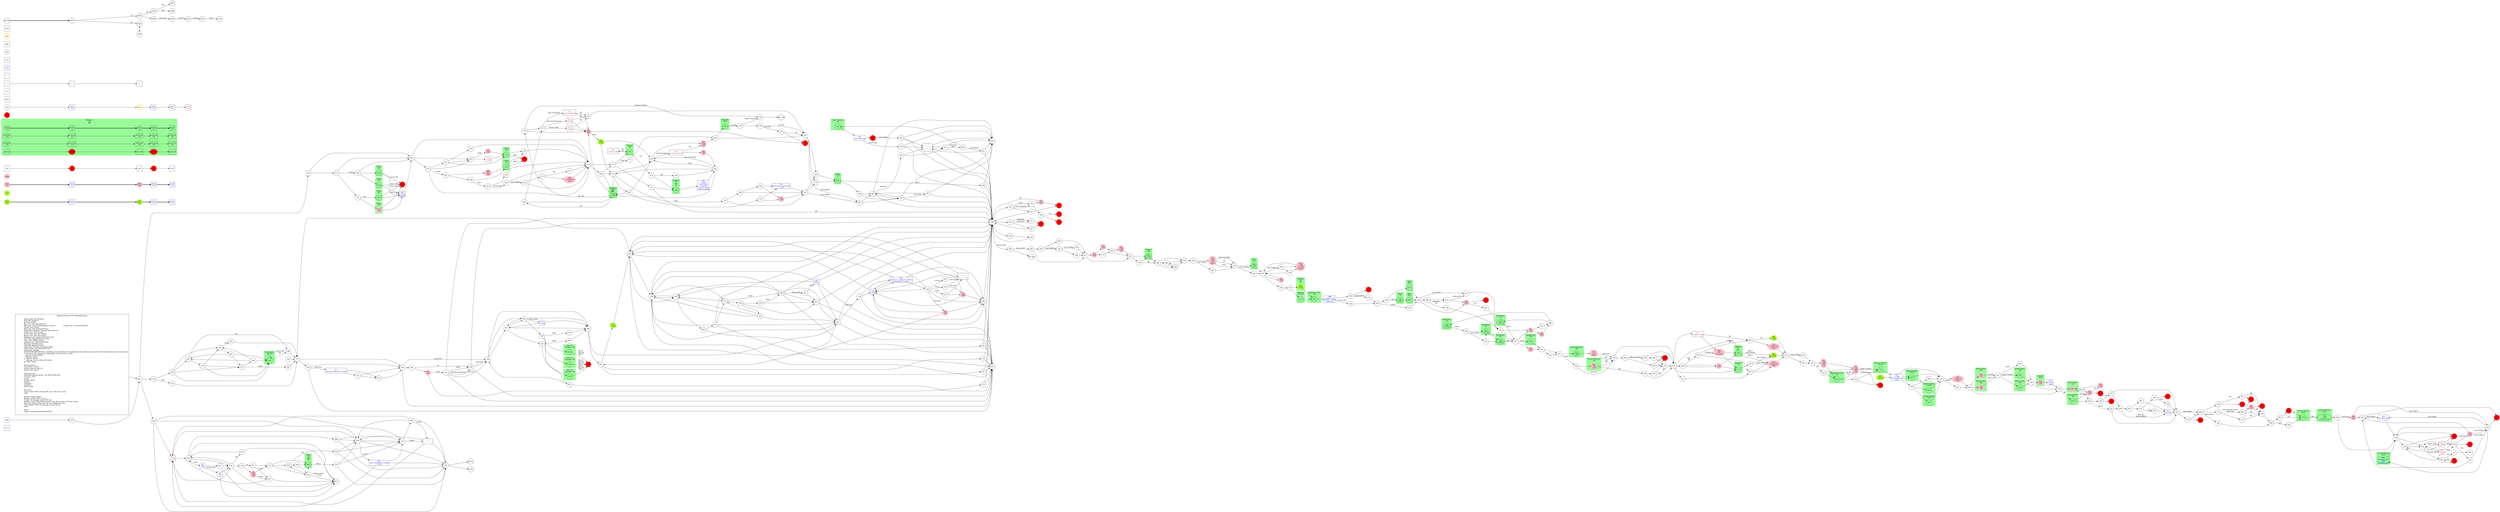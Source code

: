 digraph {
	rankdir=LR
	mclimit=50
	nodesep=.3
	ranksep=.4
	node [height=.7
		width=.7
		shape=ellipse
		margin=0]
	edge[weight=5]
	stylesheet="../style.css"
	
	subgraph ShopMenu {
		node [fontcolor = "purple" shape = "rect" margin = 0.1]
		menu
	}

	title [label = "Fighting Fantasy #29: Midnight Rogue\n\n \
		Light Green Fill: Benefits\l \
		Pink Fill: Penalties\l \
		Red Fill: Death\l \
		Blue Text: Key Items/Events\l \
		Red Text: Lost Items\Negative Eventsl \
		Orange Text: Codewords/Spells\l \
		Purple Text: Shops\l \
		Blue Line: Forced Items/Events\l \
		Light Blue Text/Line: Optional Items/Events\l \
		Purple Line: Dice Events\l \
		Green Line: Stat Test Passed\l \
		Brown Line: Stat Test Failed\l \
		Magenta Line: Combat Related Events\l \
		Grey Text: Riddle/Numeric Code\l \
		Grey Line: Hidden Option\l \
		Orange Line: Codewords/Spells\l \
		Red Line: Possible Error\l \
		Gold Fill: Required Nodes\l \
		Light Blue Fill: Recommended Nodes\l \
		Gold Outline: Recommended Path\l \
		Green Box: Combat\l \
		SK/ST/LK/AT/AR/TM/CW/CL: Skill/Stamina/Luck/Attack Strength/Attack Round/Time/Consecutive Win Round/Consecutive Lose Round\l \
		?: Chance of this happening, depending on instructions in text\l \
		*: Special Combat Rules\l \
		-: Negative Status\l \
		+: Positive Status\l \
		^: Damage can be reduced by items\l \
		@: Take 2 items\l\l \
		Starting Stats:\l \
		Initial Skill: 1d6+6\l \
		Initial Stamina: 2d6+12\l \
		Initial Luck: 1d6+6\l\l \
		Starting Gear:\l \
		skill/stamina/luck potion: +all SK/ST/LK&1ILK\l \
		10 meal: +4ST\l \
		sword\l \
		leather armor\l \
		lantern\l \
		tinderbox\l \
		backpack\l \
		2d6+6 gold\l\l \
		Key Items:\l \
		magic sword: After winning AR, get +1AT next round.\l \
		cmtt\l\l \
		Special Combat Rules:\l \
		Shadow: Same SK/ST as you.\l \
		Scitalis: No damage on first AR win.\l \
		Skeleton Lord: After Skeleton Lord wins AR, it gets +1AT next round.\l \
		Possessor Spirit: When lose AR, lose additional -1LK.\l \
		Giant Spider (304): No damage on first AR win.\l \
		rules\l\l \
		Notes:\l \
		Order: meal/gold/item/AT/SK/ST/LK\l \
		"
		shape = "box"
		margin = 0.1]
		
	subgraph Boost {
		node [style = "filled" color = "greenyellow"]
		boo1 [label = "\N\n text"]
		boo3 [label = "\N\n text"]
		048 [label = "\N\n +1LK"]
		094 [label = "\N\n +1LK"]
		215 [label = "\N\n +1LK"]
		247 [label = "\N\n +all SK"]
		366 [label = "\N\n +1LK"]
		381 [label = "\N\n +1LK"]
		bstt
	}

	subgraph Damage {
		node [style = "filled" color = "pink"]
		dam1 [label = "\N\n text"]
		dam3 [label = "\N\n text"]
		010 [label = "\N\n -2ST"]
		027 [label = "\N\n -1d(/2?)ST\n (LK)"]
		046 [label = "\N\n -2ST"]
		056 [label = "\N\n -1SK\n -2~4ST\n (4dST)"]
		128 [label = "\N\n -1d(/2?)ST\n (LK)"]
		140 [label = "\N\n -2ST"]
		145 [label = "\N\n -2ST"]
		157 [label = "\N\n -?ST\n (SKx?)"]
		165 [label = "\N\n -4ST"]
		192 [label = "\N\n -1SK\n -2ST\n -1LK"]
		199 [label = "\N\n -1SK\n -1ST"]
		202 [label = "\N\n -4ST"]
		204 [label = "\N\n -1SK\n -1ST"]
		209 [label = "\N\n -3ST"]
		220 [label = "\N\n -1d(/2?)ST\n (LK)"]
		235 [label = "\N\n -1SK"]
		241 [label = "\N\n -1ST"]
		245 [label = "\N\n -?ST\n -2AT"]
		249 [label = "\N\n -3AT?\n (!weapon)"]
		251 [label = "\N\n -1LK"]
		257 [label = "\N\n -1SK\n -1ST"]
		264 [label = "\N\n -2ST"]
		266 [label = "\N\n -2ST?\n (SK)"]
		267 [label = "\N\n -2ST\n -?ST\n (SKx?)"]
		282 [label = "\N\n -1ST"]
		285 [label = "\N\n -2ST"]
		287 [label = "\N\n -3ST"]
		297 [label = "\N\n -3ST"]
		304 [label = "\N\n -1ST"]
		311 [label = "\N\n -2ST"]
		313 [label = "\N\n -2ST"]
		330 [label = "\N\n -1LK"]
		348 [label = "\N\n -1ST"]
		356 [label = "\N\n -1d(/2?)ST\n (LK)"]
		360 [label = "\N\n -4ST"]
		371 [label = "\N\n -3ST"]
		375 [label = "\N\n -2ST"]
		389 [label = "\N\n -3ST"]
		390 [label = "\N\n -1ST"]
		391 [label = "\N\n -1ST"]
		393 [label = "\N\n -1SK\n -2ST\n -1LK"]
		ddgg
	}
	
	subgraph Death {
		node [style = "filled" color = "red"]
		ddt
		ddt2
		monddt
		monddt2
		018
		029
		036
		040
		042
		049
		051
		065
		107
		111
		137
		171
		175
		194
		212
		269
		296
		299
		312
		320
		329
		349
		370
		379
		380 [label = "\N\n -4ST"]
		ddtt
	}

	subgraph Key_Item {
		node [fontcolor = "blue" shape = "rect"]
		key1 [label = "\N\n info" tooltip = "info text"]
		key2 [label = "\N\n text"]
		key3 [label = "\N\n text"]
		key4 [fontcolor = "crimson" label = "\N\n -text"]
		boo2 [class = "bst" label = "\N\n text"]
		boo4 [class = "bst" label = "\N\n text"]
		boo5 [class = "bst" label = "\N\n text"]
		dam2 [class = "ddg" label = "\N\n text"]
		dam4 [class = "ddg" label = "\N\n text"]
		dam5 [class = "ddg" label = "\N\n text"]
		opt
		opt2 [class = "bst"]
		opt3 [class = "bst"]
		041 [label = "\N\n obsidian disc\n -2AT?\n (!stone axe)"]
		057 [label = "\N\n 2 gold\n dagger"]
		089 [label = "\N\n silver whistle"]
		143 [label = "\N\n 5 gold"]
		147 [label = "\N\n 1 gold"]
		168 [label = "\N\n 2 meal\n map"]
		185 [label = "\N\n R key"]
		196 [label = "\N\n 5 gold\n shortsword\n chair-leg\n 2 heavy chain\n rags (+sneak)"]
		208 [label = "\N\n obsidian disc"]
		211 [label = "\N\n black hooded cloat (+hide)"]
		234 [class = "bst" label = "\N\n rope & grapnel (+climb)\n +1LK"]
		242 [label = "\N\n brandy (+1 gold or +2STx3)\n painting (+2 gold)"]
		253 [label = "\N\n info" tooltip = "need 2 key, Brass keeps one"]
		288 [label = "\N\n magic sword\n helmet (+1SK)\n stone axe"]
		291 [class = "bst" label = "\N\n lock picks (+pick lock)\n +1LK"]
		323 [label = "\N\n 5 gold\n throwing knife\n wire"]
		364 [label = "\N\n info" tooltip = "Brass symbol coin, short and field street, just by field gate"]
		382 [label = "\N\n 2 meal"]
		kkyy
	}
	
	subgraph Key_Loss {
		node [fontcolor = "crimson" shape = "rect"]
		015 [label = "\N\n -rope & grapnel"]
		101 [label = "\N\n -1 gold"]
		125 [label = "\N\n -rope & grapnel"]
		166 [class = "ddg" label = "\N\n -sword (-3SK)"]
		263 [label = "\N\n -cloak"]
		308 [label = "\N\n -cloak"]
		309 [label = "\N\n -1 gold"]
		340 [label = "\N\n -chain"]
		373 [class = "ddg" label = "\N\n -sword (-3SK)"]
		397 [class = "ddg" label = "\N\n -item\n -4ST"]
		kkll
	}

	subgraph Key_Word {
		node [fontcolor = "grey" shape = "rect"]
		wrd1 [label = "\N\n text"]
		wrd2 [label = "\N\n text"]
		wrd3 [label = "\N\n text"]
		090 [label = "\N\n 10 gold\n L key\n Barrow Hill\n Brass2: 90" ]
		289 [label = "\N\n Brass3: 289" ]
		335 [label = "\N\n 20 gold\n Barrow Hill\n Brass1: 335" ]
		pwdd
	}
	
	subgraph Shop {
		node [fontcolor = "purple" shape = "rect"]
		shop1 [label = "\N\n text"]
		shpp
	}
	
	subgraph Combat {
		style = "filled" color = "palegreen"
		subgraph cluster_00 {
			label = "Monster\n 0/0\n 0/0"
			mon1 [label = "\N\n text"]
			mon2 [shape = "rect" class = "kky" label = "\N\n text"]
			mon3 [label = "\N\n text"]
			mon4 [shape = "rect" class = "kky" label = "\N\n text"]
			mon5 [shape = "rect" class = "kky" label = "\N\n text"]
			monboo1 [class = "bst" label = "\N\n text"]
			monboo2 [shape = "rect" class = "bst kky" label = "\N\n text"]
			monboo3 [class = "bst" label = "\N\n text"]
			monboo4 [shape = "rect" class = "bst kky" label = "\N\n text"]
			monboo5 [shape = "rect" class = "bst kky" label = "\N\n text"]
			mondam1 [class = "ddg" label = "\N\n text"]
			mondam2 [shape = "rect" class = "ddg kky" label = "\N\n text"]
			mondam3 [class = "ddg" label = "\N\n text"]
			mondam4 [shape = "rect" class = "ddg kky" label = "\N\n text"]
			mondam5 [shape = "rect" class = "ddg kky" label = "\N\n text"]
			monopt [shape = "rect" class = "bst kky"]
			monddt
			monopt2 [shape = "rect" class = "bst kky"]
			monddt2
			monopt3 [shape = "rect" class = "bst kky"]
		}
		
		subgraph cluster_01 {
			label = "Piranha\n 6/6"
			002 [label = "\N\n -1AT"]
		}
		
		subgraph cluster_02 {
			label = "Shapechanger\n 10/10"
			006
		}
		
		subgraph cluster_03 {
			label = "Wood Golem\n 8/6"
			010
		}
		
		subgraph cluster_04 {
			label = "Shadow*\n ?/?"
			011
		}
		
		subgraph cluster_05 {
			label = "Ghoul\n 8/7"
			019
		}
		
		subgraph cluster_06 {
			label = "Thug\n 7/6\n 6/6\n 5/7"
			028
		}
		
		subgraph cluster_07 {
			label = "Skeleton Lord*\n 8/6"
			031
		}
		
		subgraph cluster_08 {
			label = "Shapechanger\n 10/10"
			033
		}
		
		subgraph cluster_09 {
			label = "Ghoul\n 8/7"
			035
		}
		
		subgraph cluster_10 {
			label = "Ogre\n 8/10"
			037
		}
		
		subgraph cluster_11 {
			label = "Crystal Warrior\n 10/13"
			041
		}
		
		subgraph cluster_12 {
			label = "Scitalis*\n 8/10"
			046
		}
		
		subgraph cluster_13 {
			label = "Wood Golem\n 8/4"
			053
		}
		
		subgraph cluster_14 {
			label = "Footpad\n 8/6"
			078
		}
		
		subgraph cluster_15 {
			label = "Animated Corpse\n 5/6"
			082
		}
		
		subgraph cluster_16 {
			label = "Footpad\n 7/5\n 6/6\n 5/6"
			096
		}
		
		subgraph cluster_17 {
			label = "Jib-Jib\n 1/2"
			106
		}
		
		subgraph cluster_18 {
			label = "Ogre\n ?/?"
			114 [label = "\N\n -2AT?"]
		}
		
		subgraph cluster_19 {
			label = "Chest Creature\n 5/6"
			120
		}
		
		subgraph cluster_20 {
			label = "Poltergeist\n 6/-"
			121 [label = "\N\n -1EDG"]
		}
		
		subgraph cluster_21 {
			label = "Guard\n 6/6"
			131
		}
		
		subgraph cluster_22 {
			label = "Wood Golem\n 8/6"
			140
		}
		
		subgraph cluster_23 {
			label = "Posessor Spirit*\n 10/10"
			142
		}
		
		subgraph cluster_24 {
			label = "Poltergeist\n 6/-"
			152 [label = "\N\n -1EDG"]
		}
		
		subgraph cluster_25 {
			label = "Shadow*\n ?/-"
			154
		}
		
		subgraph cluster_26 {
			label = "Crystal Warrior\n 10/11"
			169 [label = "\N\n -2ST?\n (!stone axe)"]
		}
		
		subgraph cluster_27 {
			label = "Dog 7/7\n Servants 7/9"
			176
		}
		
		subgraph cluster_28 {
			label = "Crystal Warrior\n 10/13"
			178
		}
		
		subgraph cluster_29 {
			label = "Wood Golem\n 8/4"
			183
		}
		
		subgraph cluster_30 {
			label = "Giant Spider\n 7/8"
			207
		}
		
		subgraph cluster_31 {
			label = "Tangleweed\n 7/6"
			216
		}
		
		subgraph cluster_32 {
			label = "Guardsman\n 8/6 7/5"
			224
		}
		
		subgraph cluster_33 {
			label = "Gargoyle\n 9/10"
			225 [label = "\N\n -3AT"]
		}
		
		subgraph cluster_34 {
			label = "Ghoul\n 8/7"
			230
		}
		
		subgraph cluster_35 {
			label = "Skeleton\n 6/5 5/4"
			233
		}
		
		subgraph cluster_36 {
			label = "Unseen Monster\n 5/8"
			245
		}
		
		subgraph cluster_37 {
			label = "Dog 7/7\n Servants 7/9"
			254
		}
		
		subgraph cluster_38 {
			label = "Bats\n 5/12"
			280 [label = "\N\n -2AT"]
		}
		
		subgraph cluster_39 {
			label = "Giant Spider\n 7/8"
			304 [label = "\N*"]
		}
		
		subgraph cluster_40 {
			label = "Guard\n 6/4"
			310
		}
		
		subgraph cluster_41 {
			label = "Ghoul\n 8/7"
			313
		}
		
		subgraph cluster_42 {
			label = "Poltergeist\n 6/-"
			317 [label = "\N\n -1EDG"]
		}
		
		subgraph cluster_43 {
			label = "Ogre\n 8/12"
			328
		}
		
		subgraph cluster_44 {
			label = "Unseen Monster\n 5/8"
			331 [label = "\N\n -2AT"]
		}
		
		subgraph cluster_45 {
			label = "Dog 7/7\n Servants 7/9"
			336
		}
		
		subgraph cluster_46 {
			label = "Poltergeist\n 6/-"
			339 [label = "\N\n -1EDG"]
		}
		
		subgraph cluster_47 {
			label = "Skeleton\n 6/5\n 5/4"
			366
		}
		
		subgraph cluster_48 {
			label = "Shapechanger\n 10/10"
			367
		}
		
		subgraph cluster_49 {
			label = "Drawf\n 7/7\n 6/7\n 6/6"
			367
		}
		
		subgraph cluster_50 {
			label = "Gargoyle\n 9/10"
			395
		}
		
		cbtt
	}

	subgraph Optional {
		node [shape = "rect" class = "opt kky"]
		opt [class = "opt kky"]
		monopt [class = "opt kky"]
		opt2 [class = "opt kky"]
		monopt2 [class = "opt kky"]
		opt3 [class = "opt kky"]
		monopt3 [class = "opt kky"]
		optt
	}
	
	subgraph Path {
		node [class = "path" penwidth = 3 color = "gold"]
		txt2
		key2 [class = "path"]
		wrd2 [class = "path"]
		key3
		wrd3
		boo3 [class = "path"]
		boo4 [class = "path bst"]
		boo5
		dam3 [class = "path"]
		dam4 [class = "path ddg"]
		dam5
		monboo3 [class = "path bst"]
		monboo4 [class = "path bst kky"]
		monboo5
		mondam3 [class = "path ddg"]
		mondam4 [class = "path ddg kky"]
		mondam5
		mon3 [class = "path"]
		mon4 [class = "path kky"]
		ddt2 [class = "path"]
		opt3 [class = "path opt kky"]
		monddt2 [class = "path"]
		monopt3 [class = "path opt kky"]
		pptt
	}
	
	subgraph Required {
		node [shape = "rect" class = "req kky"]
		key3 [class = "req kky"]
		wrd3 [class = "req kky"]
		boo5 [class = "req kky"]
		dam5 [class = "req kky"]
		monboo5 [class = "req kky"]
		mondam5 [class = "req kky"]
		mon5 [class = "req kky"]
		400 [class = "req" shape = "octagon"]
	}
	
	subgraph Required2 {
		node [shape = "rect" class = "req2 kky"]
		req2 [class = "req2 kky"]
	}
	
	mon1 -> mon2 -> mon3 -> mon4 -> mon5 [penwidth = 3]
	boo1 -> boo2 -> boo3 -> boo4 -> boo5 [penwidth = 3]
	dam1 -> dam2 -> dam3 -> dam4 -> dam5 [penwidth = 3]
	txt1 -> key1 -> txt2 -> key2 -> key3 -> key4
	wrd1 -> wrd2 -> wrd3
	opt -> ddt -> opt2 -> ddt2 -> opt3
	monboo1 -> monboo2 -> monboo3 -> monboo4 -> monboo5
	mondam1 -> mondam2 -> mondam3 -> mondam4 -> mondam5
	monopt -> monddt -> monopt2 -> monddt2 -> monopt3

	myTitle -> z001 [penwidth = 3]
	z001 -> z002 [class = "dice" label = "1-3"]
	z001 -> z003 [class = "dice" label = "4-6"]
	z002 -> z004 [class = "pass" label = "LK"]
	z002 -> z005 [class = "fail"]
	z003 -> z006 [dir = "both"]
	z004 -> z007 [class = "req" label = "req"]
	z004 -> z008 [class = "opt" label = "-opt"]
	z005 -> z009 [class = "pwd" label = "password"]
	z009 -> z010 [class = "err" label = "error(?)"]
	z010 -> z011 [class = "cbt" label = "escape"]
	z011 -> z012 [class = "skl" label = "spell"]
	{
		rank = same
		z003
		z006
	}

	title -> 001
	001 -> 129
	001 -> 156
	001 -> 203
	002 -> 008
	003 -> 259 [class = "skl" label = "pick lock"]
	003 -> 163
	003 -> 156.1
	003 -> 144
	004 -> 015 [class = "req" label = "rope & grapple"]
	004 -> 257
	005 -> 094 [class = "pass" label = "LK"]
	005 -> 220 [class = "fail"]
	006 -> 155
	007 -> 129.1
	007 -> 276
	008 -> 294
	008 -> 346
	008 -> 383
	009 -> 026
	009 -> 117
	009 -> 387
	010 -> 123 [class = "cbt" label = "win AR"]
	011 -> 237
	012 -> 082
	012 -> 192
	013 -> 079
	014 -> 195
	014 -> 203.1
	015 -> 257 [class = "pass" label = "SK"]
	015 -> 209 [class = "fail"]
	016 -> 146
	016 -> 391
	017 -> 210
	018
	019 -> 171 [class = "cbt" label = "lose 4 AR"]
	019 -> 057
	020 -> 208 [class = "skl" label = "pick pocket"]
	020 -> 049
	021 -> 090
	021 -> 156.1
	021 -> 144
	022 -> 307
	022 -> 141 [class = "skl" label = "pick lock"]
	022 -> 141 [class = "req" label = "lock-picks"]
	023 -> 142 [class = "req" label = "magic weapon"]
	023 -> 111
	024 -> 324 [class = "skl" label = "pick lock"]
	024 -> 245
	025 -> 084
	026 -> 234 [class = "opt" label = "-1 gold"]
	026 -> 309
	026 -> 117
	026 -> 387
	027 -> 191
	028 -> 332 [class = "cbt" label = "AR>3"]
	029
	030 -> 132 [class = "skl" label = "spot hidden"]
	030 -> 206
	031 -> 288
	032 -> 211 [class = "skl" label = "pick lock"]
	032 -> 384
	032 -> 129.1
	033 -> 155
	034 -> 228
	034 -> 252
	035 -> 171 [class = "cbt" label = "lose 4 AR"]
	035 -> 057
	036
	037 -> 342
	038 -> 205 [class = "pass" label = "SK-1"]
	038 -> 310 [class = "fail"]
	039 -> 302
	040
	041 -> 316
	042
	043 -> 348
	043 -> 303 [class = "skl" label = "spot hidden"]
	043 -> 198
	044 -> 177
	045 -> 215
	045 -> 110
	045 -> 281
	046 -> 168
	047 -> 255
	047 -> 368
	047 -> 062
	048 -> 159
	048 -> 004
	049
	050 -> 060
	050 -> 201
	051
	052 -> 314 [class = "skl" label = "spot hidden"]
	052 -> 212
	053 -> 136
	054 -> 090
	054 -> 156.1
	054 -> 144
	055 -> 335
	056 -> 043
	057 -> 246
	058 -> 139 [class = "pass" label = "pick lock\n SK"]
	058 -> 221 [class = "fail"]
	058 -> 221
	059 -> 126 [class = "skl" label = "spot hidden"]
	059 -> 317
	060 -> 129.1
	060 -> 144
	061 -> 225
	061 -> 004
	061 -> 119
	062 -> 147 [class = "skl" label = "pick pocket"]
	062 -> 109
	062 -> 368
	062 -> 047
	063 -> 190 [class = "pass" label = "SK"]
	063 -> 390 [class = "fail"]
	064 -> 289 [class = "opt" label = "-2 gold"]
	064 -> 309
	064 -> 026
	064 -> 387
	065
	066 -> 026
	066 -> 117
	066 -> 387
	067 -> 381 [class = "skl" label = "spot hidden"]
	067 -> 027
	068 -> 121
	068 -> 339
	069 -> 362 [class = "req" label = "map"]
	069 -> 081
	070 -> 050
	070 -> 277
	070 -> 076
	071 -> 227 [class = "req" label = "5 gold"]
	071 -> 112
	072 -> 226
	073 -> 125 [class = "req" label = "rope & grapnel"]
	073 -> 263 [class = "req" label = "black hooded cloak"]
	073 -> 340 [class = "req" label = "heavy chain"]
	074 -> 326 [class = "skl" label = "sneak"]
	074 -> 372
	074 -> 345
	074 -> 210
	075 -> 358 [class = "skl" label = "sneak"]
	075 -> 127
	075 -> 246
	076 -> 070
	076 -> 277
	076 -> 321
	076 -> 144
	076 -> 129.1
	077 -> 301
	077 -> 287
	078 -> 166 [class = "fail" label = "1+1\n LK"]
	078 -> 218 [class = "cbt" label = "win"]
	079 -> 241
	079 -> 351
	080 -> 159
	080 -> 225
	080 -> 271
	081 -> 178 [class = "pass" label = "LK"]
	081 -> 370 [class = "fail"]
	082 -> 192 [class = "cbt" label = "win AR\n flee"]
	082 -> 023
	083 -> 106
	084 -> 010
	084 -> 140
	084 -> 374
	085 -> 184 [class = "pass" label = "hide\n SK"]
	085 -> 311 [class = "fail"]
	085 -> 311
	086 -> 033
	086 -> 229 [class = "pass" label = "SK"]
	086 -> 367 [class = "fail"]
	087 -> 214 [class = "pass" label = "SK"]
	087 -> 380 [class = "fail"]
	088 -> 197 [class = "skl" label = "pick pocket"]
	088 -> 160
	088 -> 115
	089 -> 054 [class = "skl" label = "secret sign"]
	089 -> 349
	090 -> 377
	090 -> 156.1
	090 -> 144
	091 -> 190 [class = "pass" label = "SK"]
	091 -> 107 [class = "fail"]
	092 -> 034 [class = "req" label = "killed monster"]
	092 -> 200
	093 -> 153 [class = "skl" label = "spot hidden"]
	093 -> 210
	094 -> 191
	095 -> 368
	096 -> 196
	097 -> 188 [class = "pass" label = "SK"]
	097 -> 162 [class = "fail"]
	098 -> 136
	099 -> 360 [class = "skl" label = "pick lock"]
	099 -> 316
	100 -> 077
	101 -> 131
	102 -> 300
	103 -> 384
	103 -> 318
	104 -> 273 [class = "req" label = "L key"]
	104 -> 124 [class = "req" label = "R key"]
	104 -> 055 [class = "req" label = "L+R key"]
	104 -> 165 [class = "skl" label = "pick lock"]
	104 -> 143
	104 -> 325
	104 -> 306
	105 -> 177
	106 -> 398
	106 -> 388 [class = "cbt" label = "AR>1"]
	107
	108 -> 238 [class = "pass" label = "LK"]
	108 -> 375 [class = "fail"]
	109 -> 007
	109 -> 336
	109 -> 170 [class = "skl" label = "hide"]
	109 -> 254
	110 -> 129.1
	110 -> 144
	111
	112 -> 028
	112 -> 333
	112 -> 283
	113 -> 067
	114 -> 328
	115 -> 063 [class = "req" label = "black hooded cloak/\n goot rags"]
	115 -> 172
	116 -> 238 [class = "skl" label = "climb"]
	116 -> 238 [class = "req" label = "climbing equipment"]
	116 -> 276 [class = "skl" label = "pick lock"]
	116 -> 129.1
	116 -> 144
	117 -> 289 [class = "opt" label = "-2 gold"]
	117 -> 064
	118 -> 182 [class = "skl" label = "spot hidden"]
	118 -> 020
	119 -> 330
	119 -> 291
	120 -> 089
	121 -> 351 [class = "cbt" label = "AR>1"]
	122 -> 177
	123 -> 053 [class = "req" label = "magic weapon"]
	123 -> 098 [class = "req" label = "torch"]
	123 -> 183
	124 -> 335 [class = "skl" label = "pick lock"]
	124 -> 202
	125 -> 232 [class = "pass" label = "SK"]
	125 -> 389 [class = "fail"]
	126 -> 317
	126 -> 152
	127 -> 035 [class = "pass" label = "SK"]
	127 -> 313 [class = "fail"]
	128 -> 084
	129 -> 075
	129 -> 246
	130 -> 269
	130 -> 292
	131 -> 299 [class = "cbt" label = "AR>3"]
	131 -> 337
	132 -> 100 [class = "skl" label = "secret sign"]
	132 -> 344
	133 -> 158 [class = "req" label = "magic weapon"]
	133 -> 180
	134 -> 143
	134 -> 242
	134 -> 306
	135 -> 177
	136 -> 046
	136 -> 374
	137
	138 -> 315
	138 -> 193
	138 -> 261
	139 -> 079
	140 -> 123 [class = "cbt" label = "AR>1"]
	141 -> 137
	142 -> 323
	143 -> 242
	143 -> 306
	143 -> 325
	144 -> 369
	144 -> 022
	144 -> 167
	144 -> 284 [class = "req" label = "Barrow Hill"]
	145 -> 182 [class = "skl" label = "spot hidden"]
	145 -> 020
	146 -> 018 [class = "pass" label = "LK"]
	146 -> 329 [class = "fail"]
	147 -> 368
	147 -> 047
	148 -> 008 [class = "pass" label = "SK"]
	148 -> 002 [class = "fail"]
	149 -> 135 [class = "pass" label = "LK"]
	149 -> 347 [class = "fail"]
	150 -> 366
	150 -> 233
	151 -> 144 [class = "pass" label = "SK"]
	151 -> 096 [class = "fail"]
	152 -> 351 [class = "cbt" label = "AR>3"]
	153 -> 173
	153 -> 210
	154 -> 381 [class = "skl" label = "AR>3\n spot hidden"]
	154 -> 027 [class = "cbt" label = "AR>3"]
	155 -> 025 [class = "skl" label = "sneak"]
	155 -> 128
	156 -> 122 [class = "skl" label = "hide"]
	156 -> 293
	157 -> 324 [class = "skl" label = "pick lock"]
	157 -> 324 [class = "pass" label = "SK"]
	158 -> 001.158
	159 -> 225
	159 -> 004
	159 -> 179 [class = "skl" label = "hide"]
	159 -> 061
	160 -> 091 [class = "pass" label = "SK"]
	160 -> 040 [class = "fail"]
	161 -> 352
	162 -> 327
	162 -> 149
	162 -> 224
	163 -> 187 [class = "skl" label = "pick lock"]
	163 -> 003
	163 -> 156.1
	163 -> 144
	164 -> 056
	164 -> 043
	165 -> 143
	165 -> 306
	165 -> 325
	166 -> 078
	167 -> 223
	167 -> 016 [class = "skl" label = "climb"]
	167 -> 016 [class = "opt" label = "rope & grapnel"]
	168 -> 374
	169 -> 099
	170 -> 368
	171
	172 -> 190 [class = "pass" label = "SK"]
	172 -> 107 [class = "fail"]
	173 -> 017 [class = "pass" label = "SK"]
	173 -> 356 [class = "fail"]
	174 -> 252
	175
	176 -> 194 [class = "cbt" label = "AR>3/\n kill dog\n AR>1"]
	177 -> 384
	177 -> 032
	178 -> 169 [class = "cbt" label = "AR>1"]
	179 -> 298
	179 -> 350
	180 -> 243 [class = "cbt" label = "lose AR"]
	180 -> 354 [class = "cbt" label = "win AR"]
	181 -> 090
	181 -> 156.1
	181 -> 144
	182 -> 041
	182 -> 208 [class = "skl" label = "pick pocket"]
	182 -> 049
	182 -> 316
	183 -> 136
	184 -> 005 [class = "pass" label = "-weapon\n SK"]
	184 -> 249 [class = "fail" label = "-weapon"]
	184 -> 067
	185 -> 070
	185 -> 076
	185 -> 321
	185 -> 129.1
	185 -> 144
	186 -> 334
	186 -> 252
	187 -> 003
	187 -> 156.1
	187 -> 144
	188 -> 177
	189 -> 106
	190 -> 069
	191 -> 039 [class = "skl" label = "secret sign"]
	191 -> 231
	192 -> 142 [class = "req" label = "magic weapon"]
	192 -> 111
	193 -> 261
	193 -> 396 [class = "skl" label = "hide"]
	194
	195 -> 278
	195 -> 203.1
	195 -> 364 [class = "pass" label = "-gold"]
	195 -> 066 [class = "fail"]
	196 -> 386
	197 -> 069
	198 -> 150
	199 -> 227 [class = "req" label = "-5 gold"]
	199 -> 112
	200 -> 174 [class = "pass" label = "LK"]
	200 -> 065 [class = "fail"]
	201 -> 076
	201 -> 277
	201 -> 321
	201 -> 144
	201 -> 129.1
	202 -> 143
	202 -> 306
	202 -> 325
	203 -> 309
	203 -> 026
	203 -> 117
	203 -> 387
	204 -> 301
	205 -> 093 [class = "skl" label = "secret sign"]
	205 -> 262
	206 -> 077
	207 -> 285 [class = "cbt" label = "lose AR"]
	207 -> 353
	208 -> 316
	209 -> 386
	210 -> 080
	210 -> 271
	211 -> 103
	211 -> 318
	212
	213 -> 290
	213 -> 341
	214 -> 400
	215 -> 325
	216 -> 236
	217 -> 278
	217 -> 203.1
	218 -> 244 [class = "pass" label = "SK"]
	218 -> 096 [class = "fail"]
	219 -> 248
	220 -> 191
	221 -> 013 [class = "skl" label = "pick pocket"]
	221 -> 264
	222 -> 359
	222 -> 274
	223 -> 036
	223 -> 144
	224 -> 224
	224 -> 188 [class = "cbt" label = "win/tie AR\n flee"]
	225 -> 319 [class = "cbt" label = "win AR"]
	225 -> 365 [class = "pass" label = "SK"]
	225 -> 389 [class = "fail"]
	226 -> 395
	226 -> 354
	227 -> 195
	227 -> 203.1
	228 -> 174 [class = "pass" label = "LK"]
	228 -> 065 [class = "fail"]
	229 -> 155
	230 -> 171 [class = "cbt" label = "lose 4 AR"]
	230 -> 057
	231 -> 302
	232 -> 354
	233 -> 031
	234 -> 309
	234 -> 117
	234 -> 387
	235 -> 304
	236 -> 352
	236 -> 161
	237 -> 381 [class = "skl" label = "spot hidden"]
	237 -> 027
	238 -> 276 [class = "skl" label = "pick lock"]
	238 -> 129.1
	238 -> 144
	239 -> 341
	240 -> 363 [class = "req" label = "silver whistle"]
	240 -> 280
	241 -> 355
	241 -> 282
	242 -> 143
	242 -> 104
	242 -> 325
	242 -> 306
	243 -> 354 [class = "pass" label = "LK"]
	243 -> 175 [class = "fail"]
	244 -> 386
	245 -> 186 [class = "pass" label = "SK"]
	245 -> 324 [class = "cbt" label = "win\n SK"]
	246 -> 074
	246 -> 345
	246 -> 210
	247 -> 323
	248 -> 204
	248 -> 301
	249 -> 011
	249 -> 154
	250 -> 382
	251 -> 131
	252 -> 011
	252 -> 154
	252 -> 373
	252 -> 085
	252 -> 113
	253 -> 278
	253 -> 203.1
	254 -> 194 [class = "cbt" label = "AR>3/\n kill dog\n AR>1"]
	255 -> 095 [class = "skl" label = "sneak"]
	255 -> 176
	256 -> 037
	256 -> 114 [class = "skl" label = "hide"]
	257 -> 226
	258 -> 028
	258 -> 283
	259 -> 090
	259 -> 377
	260 -> 275
	261 -> 129.1
	261 -> 144
	262 -> 210
	263 -> 232 [class = "pass" label = "SK"]
	263 -> 389 [class = "fail"]
	264 -> 305 [class = "pass" label = "LK"]
	264 -> 379 [class = "fail"]
	265 -> 290
	265 -> 341
	266 -> 131
	267 -> 240 [class = "skl" label = "climb"]
	267 -> 240 [class = "req" label = "rope & grapple"]
	267 -> 240 [class = "pass" label = "SK"]
	268 -> 097
	268 -> 149
	268 -> 224
	269
	270 -> 210
	271 -> 151
	271 -> 078
	271 -> 072 [class = "skl" label = "climb"]
	272 -> 129.1
	272 -> 144
	273 -> 335 [class = "skl" label = "pick lock"]
	273 -> 202
	274 -> 250 [class = "pass" label = "LK"]
	274 -> 394 [class = "fail"]
	275 -> 001
	276 -> 047
	276 -> 062
	276 -> 368
	277 -> 396 [class = "skl" label = "sneak"]
	277 -> 138
	278 -> 195
	278 -> 203.1
	278 -> 014 [class = "pass" label = "SK"]
	278 -> 376 [class = "fail"]
	279 -> 342
	280 -> 043
	281 -> 129.1
	281 -> 144
	282 -> 068
	283 -> 203.1 [class = "opt" label = "-magic potion/\n -5 meal"]
	283 -> 028
	283 -> 333
	284 -> 392 [class = "pwd" label = "barrow hill"]
	284 -> 001.284
	285 -> 235 [class = "pass" label = "ST"]
	285 -> 312 [class = "fail"]
	286 -> 240
	287 -> 219
	287 -> 371
	288 -> 102 [class = "skl" label = "secret sign"]
	288 -> 052
	289 -> 309
	289 -> 026
	289 -> 387
	290 -> 382 [class = "pass" label = "SK(+2?)\n (spot hidden)"]
	290 -> 222 [class = "fail"]
	291 -> 350
	292 -> 087 [class = "req" label = "obsidian disc"]
	292 -> 308 [class = "req" label = "black cloak"]
	292 -> 397
	293 -> 149
	293 -> 327
	293 -> 097
	293 -> 224
	294 -> 346
	294 -> 383
	295 -> 021 [class = "skl" label = "spot hidden"]
	295 -> 120
	296
	297 -> 236
	298 -> 385
	298 -> 350
	299
	300 -> 279 [class = "skl" label = "sneak"]
	300 -> 256
	301 -> 002
	301 -> 148
	302 -> 012 [class = "pass" label = "SK"]
	302 -> 393 [class = "fail"]
	303 -> 056
	303 -> 164
	304 -> 285 [class = "cbt" label = "lose AR"]
	304 -> 353
	305 -> 079
	306 -> 144
	306 -> 129.1
	307 -> 144
	307 -> 137
	308 -> 269
	308 -> 130
	308 -> 292
	308 -> 338 [class = "opt" label = "-2LK"]
	309 -> 195
	309 -> 278
	310 -> 299 [class = "cbt" label = "AR>3"]
	310 -> 337
	311 -> 011
	311 -> 154
	312
	313 -> 171 [class = "cbt" label = "lose 3 AR"]
	313 -> 057
	314 -> 300
	315 -> 070
	315 -> 076
	315 -> 321
	315 -> 277
	316 -> 269
	316 -> 130
	316 -> 292
	317 -> 152 [class = "pass" label = "SK"]
	318 -> 384
	319 -> 158 [class = "opt" label = "magical weapon"]
	319 -> 073
	319 -> 389
	320
	321 -> 134 [class = "skl" label = "pick lock"]
	321 -> 045
	321 -> 129.1
	321 -> 144
	322 -> 144
	323 -> 006
	323 -> 006
	323 -> 086
	323 -> 155
	324 -> 092
	324 -> 252
	325 -> 177
	325 -> 070
	325 -> 076
	326 -> 038
	326 -> 266
	327 -> 044 [class = "pass" label = "-gold"]
	327 -> 268 [class = "fail"]
	328 -> 342
	329
	330 -> 350
	331 -> 157
	332 -> 026
	332 -> 117
	332 -> 387
	333 -> 009 [class = "pass" label = "SK"]
	333 -> 258 [class = "fail"]
	334 -> 174 [class = "pass" label = "LK"]
	334 -> 065 [class = "fail"]
	335 -> 143
	335 -> 306
	335 -> 325
	336 -> 194 [class = "cbt" label = "AR>3/\n kill dog\n AR>1"]
	337 -> 210
	338 -> 145 [class = "skl" label = "pick lock"]
	338 -> 118 [class = "pass" label = "SK"]
	338 -> 029 [class = "fail"]
	339 -> 059 [class = "cbt" label = "AR>3"]
	340 -> 232 [class = "pass" label = "SK"]
	340 -> 389 [class = "fail"]
	341 -> 088 [class = "skl" label = "spot hidden"]
	341 -> 378
	342 -> 013 [class = "skl" label = "pick pocket"]
	342 -> 264
	342 -> 058
	343 -> 286 [class = "skl" label = "spot hidden"]
	343 -> 267
	344 -> 077
	345 -> 251 [class = "pass" label = "-gold"]
	345 -> 101 [class = "fail"]
	346 -> 294
	346 -> 383
	347 -> 097
	347 -> 224
	347 -> 327
	348 -> 043
	349 -> 181 [class = "skl" label = "spot hidden"]
	350 -> 357 [class = "skl" label = "spot hidden"]
	350 -> 189
	350 -> 083
	351 -> 216 [class = "skl" label = "climb"]
	351 -> 297
	351 -> 241
	352 -> 024 [class = "skl" label = "sneak"]
	352 -> 331
	353 -> 265 [class = "skl" label = "climb"]
	353 -> 399
	354 -> 083
	354 -> 189
	354 -> 357 [class = "skl" label = "spot hidden"]
	355 -> 068
	356 -> 210
	357 -> 003
	357 -> 163
	358 -> 246
	358 -> 230
	358 -> 019
	359 -> 382
	360 -> 182 [class = "skl" label = "spot hidden"]
	360 -> 020
	361 -> 185 [class = "pass" label = "SK"]
	361 -> 261 [class = "fail"]
	362 -> 178
	363 -> 043
	364 -> 253 [class = "skl" label = "secret sign"]
	364 -> 217
	365 -> 225
	365 -> 073
	366 -> 031
	367 -> 155
	368 -> 321
	368 -> 045
	369 -> 322
	370 -> 178 [class = "pass" label = "LK"]
	371 -> 248
	372 -> 131
	372 -> 345
	372 -> 270
	373 -> 005 [class = "pass" label = "SK"]
	373 -> 249 [class = "fail"]
	374 -> 207 [class = "pass" label = "SK"]
	374 -> 304 [class = "fail"]
	375 -> 116 [class = "skl" label = "hide"]
	375 -> 272
	376 -> 071 [class = "pass" label = "LK"]
	376 -> 199 [class = "fail"]
	377 -> 295 [class = "pass" label = "pick lock\n SK-2"]
	377 -> 090
	377 -> 156.1
	377 -> 144
	378 -> 088 [class = "pass" label = "LK"]
	378 -> 042 [class = "fail"]
	379
	380 -> 087 [class = "pass" label = "LK"]
	381 -> 191
	382 -> 341
	383 -> 343
	384 -> 276 [class = "skl" label = "pick lock"]
	384 -> 108
	384 -> 129.1
	385 -> 330
	385 -> 291
	386 -> 159
	386 -> 225
	386 -> 004 [class = "skl" label = "climb"]
	386 -> 004 [class = "req" label = "rope & grapnel"]
	387 -> 156.2
	387 -> 129.2
	388 -> 156.1
	388 -> 144
	389 -> 048 [class = "skl" label = "hide"]
	389 -> 175
	390 -> 190 [class = "pass" label = "SK"]
	390 -> 051 [class = "fail"]
	391 -> 144 [class = "pass" label = "SK"]
	391 -> 036 [class = "fail"]
	392 -> 030
	392 -> 077
	393 -> 082
	393 -> 192
	394 -> 239 [class = "skl" label = "climb"]
	394 -> 296
	395 -> 133 [class = "cbt" label = "win AR"]
	396 -> 361 [class = "skl" label = "pick pocket"]
	396 -> 261
	396 -> 070
	396 -> 076
	396 -> 321
	396 -> 129.1
	396 -> 144
	397 -> 269
	397 -> 130
	397 -> 292
	397 -> 338 [class = "opt" label = "-2LK"]
	398 -> 003
	398 -> 163
	399 -> 213 [class = "pass" label = "LK"]
	399 -> 320 [class = "fail"]
	400

/*
	001 [fontsize=25]
	002 [fontsize=25]
	003 [fontsize=25]
	004 [fontsize=25]
	005 [fontsize=25]
	006 [fontsize=25]
	007 [fontsize=25]
	008 [fontsize=25]
	009 [fontsize=25]
	010 [fontsize=25]
	011 [fontsize=25]
	012 [fontsize=25]
	013 [fontsize=25]
	014 [fontsize=25]
	015 [fontsize=25]
	016 [fontsize=25]
	017 [fontsize=25]
	018 [fontsize=25]
	019 [fontsize=25]
	020 [fontsize=25]
	021 [fontsize=25]
	022 [fontsize=25]
	023 [fontsize=25]
	024 [fontsize=25]
	025 [fontsize=25]
	026 [fontsize=25]
	027 [fontsize=25]
	028 [fontsize=25]
	029 [fontsize=25]
	030 [fontsize=25]
	031 [fontsize=25]
	032 [fontsize=25]
	033 [fontsize=25]
	034 [fontsize=25]
	035 [fontsize=25]
	036 [fontsize=25]
	037 [fontsize=25]
	038 [fontsize=25]
	039 [fontsize=25]
	040 [fontsize=25]
	041 [fontsize=25]
	042 [fontsize=25]
	043 [fontsize=25]
	044 [fontsize=25]
	045 [fontsize=25]
	046 [fontsize=25]
	047 [fontsize=25]
	048 [fontsize=25]
	049 [fontsize=25]
	050 [fontsize=25]
	051 [fontsize=25]
	052 [fontsize=25]
	053 [fontsize=25]
	054 [fontsize=25]
	055 [fontsize=25]
	056 [fontsize=25]
	057 [fontsize=25]
	058 [fontsize=25]
	059 [fontsize=25]
	060 [fontsize=25]
	061 [fontsize=25]
	062 [fontsize=25]
	063 [fontsize=25]
	064 [fontsize=25]
	065 [fontsize=25]
	066 [fontsize=25]
	067 [fontsize=25]
	068 [fontsize=25]
	069 [fontsize=25]
	070 [fontsize=25]
	071 [fontsize=25]
	072 [fontsize=25]
	073 [fontsize=25]
	074 [fontsize=25]
	075 [fontsize=25]
	076 [fontsize=25]
	077 [fontsize=25]
	078 [fontsize=25]
	079 [fontsize=25]
	080 [fontsize=25]
	081 [fontsize=25]
	082 [fontsize=25]
	083 [fontsize=25]
	084 [fontsize=25]
	085 [fontsize=25]
	086 [fontsize=25]
	087 [fontsize=25]
	088 [fontsize=25]
	089 [fontsize=25]
	090 [fontsize=25]
	091 [fontsize=25]
	092 [fontsize=25]
	093 [fontsize=25]
	094 [fontsize=25]
	095 [fontsize=25]
	096 [fontsize=25]
	097 [fontsize=25]
	098 [fontsize=25]
	099 [fontsize=25]
	100 [fontsize=25]
	101 [fontsize=25]
	102 [fontsize=25]
	103 [fontsize=25]
	104 [fontsize=25]
	105 [fontsize=25]
	106 [fontsize=25]
	107 [fontsize=25]
	108 [fontsize=25]
	109 [fontsize=25]
	110 [fontsize=25]
	111 [fontsize=25]
	112 [fontsize=25]
	113 [fontsize=25]
	114 [fontsize=25]
	115 [fontsize=25]
	116 [fontsize=25]
	117 [fontsize=25]
	118 [fontsize=25]
	119 [fontsize=25]
	120 [fontsize=25]
	121 [fontsize=25]
	122 [fontsize=25]
	123 [fontsize=25]
	124 [fontsize=25]
	125 [fontsize=25]
	126 [fontsize=25]
	127 [fontsize=25]
	128 [fontsize=25]
	129 [fontsize=25]
	130 [fontsize=25]
	131 [fontsize=25]
	132 [fontsize=25]
	133 [fontsize=25]
	134 [fontsize=25]
	135 [fontsize=25]
	136 [fontsize=25]
	137 [fontsize=25]
	138 [fontsize=25]
	139 [fontsize=25]
	140 [fontsize=25]
	141 [fontsize=25]
	142 [fontsize=25]
	143 [fontsize=25]
	144 [fontsize=25]
	145 [fontsize=25]
	146 [fontsize=25]
	147 [fontsize=25]
	148 [fontsize=25]
	149 [fontsize=25]
	150 [fontsize=25]
	151 [fontsize=25]
	152 [fontsize=25]
	153 [fontsize=25]
	154 [fontsize=25]
	155 [fontsize=25]
	156 [fontsize=25]
	157 [fontsize=25]
	158 [fontsize=25]
	159 [fontsize=25]
	160 [fontsize=25]
	161 [fontsize=25]
	162 [fontsize=25]
	163 [fontsize=25]
	164 [fontsize=25]
	165 [fontsize=25]
	166 [fontsize=25]
	167 [fontsize=25]
	168 [fontsize=25]
	169 [fontsize=25]
	170 [fontsize=25]
	171 [fontsize=25]
	172 [fontsize=25]
	173 [fontsize=25]
	174 [fontsize=25]
	175 [fontsize=25]
	176 [fontsize=25]
	177 [fontsize=25]
	178 [fontsize=25]
	179 [fontsize=25]
	180 [fontsize=25]
	181 [fontsize=25]
	182 [fontsize=25]
	183 [fontsize=25]
	184 [fontsize=25]
	185 [fontsize=25]
	186 [fontsize=25]
	187 [fontsize=25]
	188 [fontsize=25]
	189 [fontsize=25]
	190 [fontsize=25]
	191 [fontsize=25]
	192 [fontsize=25]
	193 [fontsize=25]
	194 [fontsize=25]
	195 [fontsize=25]
	196 [fontsize=25]
	197 [fontsize=25]
	198 [fontsize=25]
	199 [fontsize=25]
	200 [fontsize=25]
	201 [fontsize=25]
	202 [fontsize=25]
	203 [fontsize=25]
	204 [fontsize=25]
	205 [fontsize=25]
	206 [fontsize=25]
	207 [fontsize=25]
	208 [fontsize=25]
	209 [fontsize=25]
	210 [fontsize=25]
	211 [fontsize=25]
	212 [fontsize=25]
	213 [fontsize=25]
	214 [fontsize=25]
	215 [fontsize=25]
	216 [fontsize=25]
	217 [fontsize=25]
	218 [fontsize=25]
	219 [fontsize=25]
	220 [fontsize=25]
	221 [fontsize=25]
	222 [fontsize=25]
	223 [fontsize=25]
	224 [fontsize=25]
	225 [fontsize=25]
	226 [fontsize=25]
	227 [fontsize=25]
	228 [fontsize=25]
	229 [fontsize=25]
	230 [fontsize=25]
	231 [fontsize=25]
	232 [fontsize=25]
	233 [fontsize=25]
	234 [fontsize=25]
	235 [fontsize=25]
	236 [fontsize=25]
	237 [fontsize=25]
	238 [fontsize=25]
	239 [fontsize=25]
	240 [fontsize=25]
	241 [fontsize=25]
	242 [fontsize=25]
	243 [fontsize=25]
	244 [fontsize=25]
	245 [fontsize=25]
	246 [fontsize=25]
	247 [fontsize=25]
	248 [fontsize=25]
	249 [fontsize=25]
	250 [fontsize=25]
	251 [fontsize=25]
	252 [fontsize=25]
	253 [fontsize=25]
	254 [fontsize=25]
	255 [fontsize=25]
	256 [fontsize=25]
	257 [fontsize=25]
	258 [fontsize=25]
	259 [fontsize=25]
	260 [fontsize=25]
	261 [fontsize=25]
	262 [fontsize=25]
	263 [fontsize=25]
	264 [fontsize=25]
	265 [fontsize=25]
	266 [fontsize=25]
	267 [fontsize=25]
	268 [fontsize=25]
	269 [fontsize=25]
	270 [fontsize=25]
	271 [fontsize=25]
	272 [fontsize=25]
	273 [fontsize=25]
	274 [fontsize=25]
	275 [fontsize=25]
	276 [fontsize=25]
	277 [fontsize=25]
	278 [fontsize=25]
	279 [fontsize=25]
	280 [fontsize=25]
	281 [fontsize=25]
	282 [fontsize=25]
	283 [fontsize=25]
	284 [fontsize=25]
	285 [fontsize=25]
	286 [fontsize=25]
	287 [fontsize=25]
	288 [fontsize=25]
	289 [fontsize=25]
	290 [fontsize=25]
	291 [fontsize=25]
	292 [fontsize=25]
	293 [fontsize=25]
	294 [fontsize=25]
	295 [fontsize=25]
	296 [fontsize=25]
	297 [fontsize=25]
	298 [fontsize=25]
	299 [fontsize=25]
	300 [fontsize=25]
	301 [fontsize=25]
	302 [fontsize=25]
	303 [fontsize=25]
	304 [fontsize=25]
	305 [fontsize=25]
	306 [fontsize=25]
	307 [fontsize=25]
	308 [fontsize=25]
	309 [fontsize=25]
	310 [fontsize=25]
	311 [fontsize=25]
	312 [fontsize=25]
	313 [fontsize=25]
	314 [fontsize=25]
	315 [fontsize=25]
	316 [fontsize=25]
	317 [fontsize=25]
	318 [fontsize=25]
	319 [fontsize=25]
	320 [fontsize=25]
	321 [fontsize=25]
	322 [fontsize=25]
	323 [fontsize=25]
	324 [fontsize=25]
	325 [fontsize=25]
	326 [fontsize=25]
	327 [fontsize=25]
	328 [fontsize=25]
	329 [fontsize=25]
	330 [fontsize=25]
	331 [fontsize=25]
	332 [fontsize=25]
	333 [fontsize=25]
	334 [fontsize=25]
	335 [fontsize=25]
	336 [fontsize=25]
	337 [fontsize=25]
	338 [fontsize=25]
	339 [fontsize=25]
	340 [fontsize=25]
	341 [fontsize=25]
	342 [fontsize=25]
	343 [fontsize=25]
	344 [fontsize=25]
	345 [fontsize=25]
	346 [fontsize=25]
	347 [fontsize=25]
	348 [fontsize=25]
	349 [fontsize=25]
	350 [fontsize=25]
	351 [fontsize=25]
	352 [fontsize=25]
	353 [fontsize=25]
	354 [fontsize=25]
	355 [fontsize=25]
	356 [fontsize=25]
	357 [fontsize=25]
	358 [fontsize=25]
	359 [fontsize=25]
	360 [fontsize=25]
	361 [fontsize=25]
	362 [fontsize=25]
	363 [fontsize=25]
	364 [fontsize=25]
	365 [fontsize=25]
	366 [fontsize=25]
	367 [fontsize=25]
	368 [fontsize=25]
	369 [fontsize=25]
	370 [fontsize=25]
	371 [fontsize=25]
	372 [fontsize=25]
	373 [fontsize=25]
	374 [fontsize=25]
	375 [fontsize=25]
	376 [fontsize=25]
	377 [fontsize=25]
	378 [fontsize=25]
	379 [fontsize=25]
	380 [fontsize=25]
	381 [fontsize=25]
	382 [fontsize=25]
	383 [fontsize=25]
	384 [fontsize=25]
	385 [fontsize=25]
	386 [fontsize=25]
	387 [fontsize=25]
	388 [fontsize=25]
	389 [fontsize=25]
	390 [fontsize=25]
	391 [fontsize=25]
	392 [fontsize=25]
	393 [fontsize=25]
	394 [fontsize=25]
	395 [fontsize=25]
	396 [fontsize=25]
	397 [fontsize=25]
	398 [fontsize=25]
	399 [fontsize=25]
	400 [fontsize=25]
*/
}
